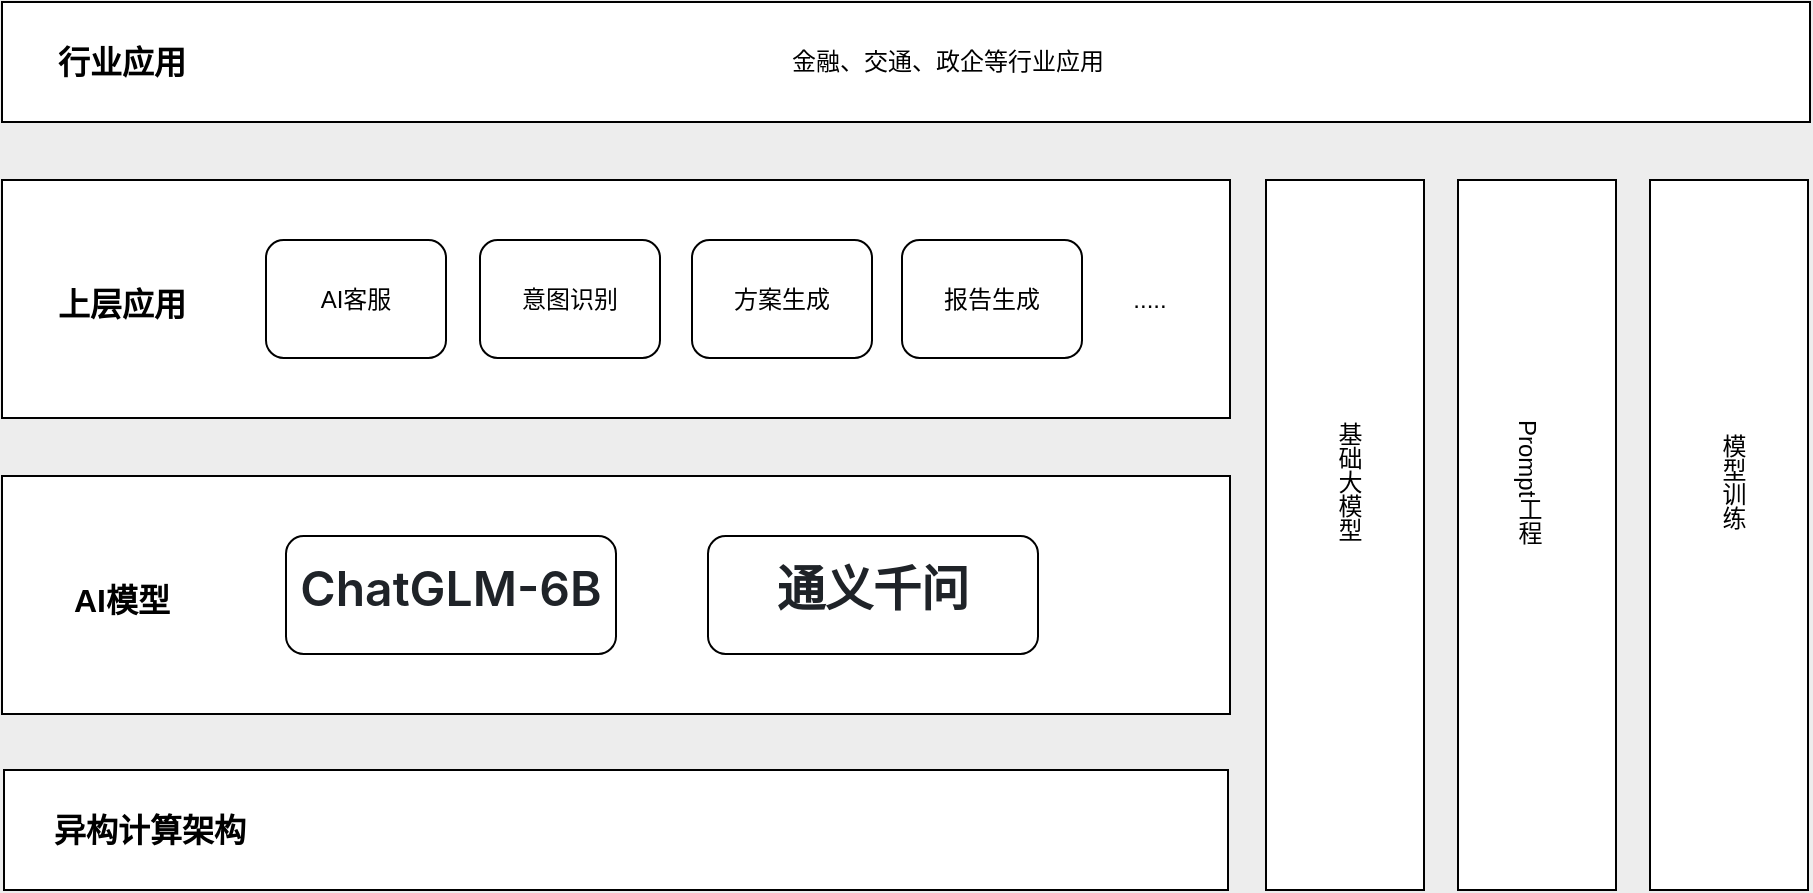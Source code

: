 <mxfile version="24.5.3" type="github">
  <diagram name="第 1 页" id="DM-KIrJjknosANJa-6J8">
    <mxGraphModel dx="1834" dy="746" grid="0" gridSize="10" guides="1" tooltips="1" connect="1" arrows="1" fold="1" page="0" pageScale="1" pageWidth="827" pageHeight="1169" background="#EDEDED" math="0" shadow="0">
      <root>
        <mxCell id="0" />
        <mxCell id="1" parent="0" />
        <mxCell id="yu92lfb1kVJGWA3T8rP4-6" value="" style="rounded=0;whiteSpace=wrap;html=1;" vertex="1" parent="1">
          <mxGeometry x="-82" y="176" width="904" height="60" as="geometry" />
        </mxCell>
        <mxCell id="yu92lfb1kVJGWA3T8rP4-7" value="行业应用" style="text;html=1;align=center;verticalAlign=middle;whiteSpace=wrap;rounded=0;fontStyle=1;fontSize=16;" vertex="1" parent="1">
          <mxGeometry x="-61" y="191" width="78" height="30" as="geometry" />
        </mxCell>
        <mxCell id="yu92lfb1kVJGWA3T8rP4-8" value="" style="rounded=0;whiteSpace=wrap;html=1;" vertex="1" parent="1">
          <mxGeometry x="-82" y="265" width="614" height="119" as="geometry" />
        </mxCell>
        <mxCell id="yu92lfb1kVJGWA3T8rP4-9" value="上层应用" style="text;html=1;align=center;verticalAlign=middle;whiteSpace=wrap;rounded=0;fontStyle=1;fontSize=16;" vertex="1" parent="1">
          <mxGeometry x="-61" y="312" width="78" height="30" as="geometry" />
        </mxCell>
        <mxCell id="yu92lfb1kVJGWA3T8rP4-10" value="" style="rounded=0;whiteSpace=wrap;html=1;" vertex="1" parent="1">
          <mxGeometry x="-82" y="413" width="614" height="119" as="geometry" />
        </mxCell>
        <mxCell id="yu92lfb1kVJGWA3T8rP4-11" value="AI模型" style="text;html=1;align=center;verticalAlign=middle;whiteSpace=wrap;rounded=0;fontStyle=1;fontSize=16;" vertex="1" parent="1">
          <mxGeometry x="-61" y="460" width="78" height="30" as="geometry" />
        </mxCell>
        <mxCell id="yu92lfb1kVJGWA3T8rP4-12" value="" style="rounded=0;whiteSpace=wrap;html=1;" vertex="1" parent="1">
          <mxGeometry x="-81" y="560" width="612" height="60" as="geometry" />
        </mxCell>
        <mxCell id="yu92lfb1kVJGWA3T8rP4-13" value="异构计算架构" style="text;html=1;align=center;verticalAlign=middle;whiteSpace=wrap;rounded=0;fontStyle=1;fontSize=16;" vertex="1" parent="1">
          <mxGeometry x="-60" y="575" width="104" height="30" as="geometry" />
        </mxCell>
        <mxCell id="yu92lfb1kVJGWA3T8rP4-14" value="金融、交通、政企等行业应用" style="text;html=1;align=center;verticalAlign=middle;whiteSpace=wrap;rounded=0;" vertex="1" parent="1">
          <mxGeometry x="120" y="191" width="542" height="30" as="geometry" />
        </mxCell>
        <mxCell id="yu92lfb1kVJGWA3T8rP4-15" value="" style="rounded=0;whiteSpace=wrap;html=1;" vertex="1" parent="1">
          <mxGeometry x="550" y="265" width="79" height="355" as="geometry" />
        </mxCell>
        <mxCell id="yu92lfb1kVJGWA3T8rP4-16" value="" style="rounded=0;whiteSpace=wrap;html=1;" vertex="1" parent="1">
          <mxGeometry x="646" y="265" width="79" height="355" as="geometry" />
        </mxCell>
        <mxCell id="yu92lfb1kVJGWA3T8rP4-17" value="" style="rounded=0;whiteSpace=wrap;html=1;" vertex="1" parent="1">
          <mxGeometry x="742" y="265" width="79" height="355" as="geometry" />
        </mxCell>
        <mxCell id="yu92lfb1kVJGWA3T8rP4-18" value="AI客服" style="rounded=1;whiteSpace=wrap;html=1;" vertex="1" parent="1">
          <mxGeometry x="50" y="295" width="90" height="59" as="geometry" />
        </mxCell>
        <mxCell id="yu92lfb1kVJGWA3T8rP4-19" value="意图识别" style="rounded=1;whiteSpace=wrap;html=1;" vertex="1" parent="1">
          <mxGeometry x="157" y="295" width="90" height="59" as="geometry" />
        </mxCell>
        <mxCell id="yu92lfb1kVJGWA3T8rP4-20" value="方案生成" style="rounded=1;whiteSpace=wrap;html=1;" vertex="1" parent="1">
          <mxGeometry x="263" y="295" width="90" height="59" as="geometry" />
        </mxCell>
        <mxCell id="yu92lfb1kVJGWA3T8rP4-21" value="报告生成" style="rounded=1;whiteSpace=wrap;html=1;" vertex="1" parent="1">
          <mxGeometry x="368" y="295" width="90" height="59" as="geometry" />
        </mxCell>
        <mxCell id="yu92lfb1kVJGWA3T8rP4-22" value="....." style="text;html=1;align=center;verticalAlign=middle;whiteSpace=wrap;rounded=0;" vertex="1" parent="1">
          <mxGeometry x="462" y="310" width="60" height="30" as="geometry" />
        </mxCell>
        <mxCell id="yu92lfb1kVJGWA3T8rP4-24" value="&lt;h1 style=&quot;box-sizing: border-box; margin-right: 0px; margin-bottom: var(--base-size-16); margin-left: 0px; font-weight: var(--base-text-weight-semibold, 600); line-height: 1.25; padding-bottom: 0.3em; border-bottom: 1px solid var(--borderColor-muted, var(--color-border-muted)); color: rgb(31, 35, 40); font-family: -apple-system, BlinkMacSystemFont, &amp;quot;Segoe UI&amp;quot;, &amp;quot;Noto Sans&amp;quot;, Helvetica, Arial, sans-serif, &amp;quot;Apple Color Emoji&amp;quot;, &amp;quot;Segoe UI Emoji&amp;quot;; text-align: start; margin-top: 0px !important;&quot; dir=&quot;auto&quot; class=&quot;heading-element&quot; tabindex=&quot;-1&quot;&gt;ChatGLM-6B&lt;/h1&gt;" style="rounded=1;whiteSpace=wrap;html=1;" vertex="1" parent="1">
          <mxGeometry x="60" y="443" width="165" height="59" as="geometry" />
        </mxCell>
        <mxCell id="yu92lfb1kVJGWA3T8rP4-26" value="&lt;h1 style=&quot;box-sizing: border-box; margin-right: 0px; margin-bottom: var(--base-size-16); margin-left: 0px; font-weight: var(--base-text-weight-semibold, 600); line-height: 1.25; padding-bottom: 0.3em; border-bottom: 1px solid var(--borderColor-muted, var(--color-border-muted)); color: rgb(31, 35, 40); font-family: -apple-system, BlinkMacSystemFont, &amp;quot;Segoe UI&amp;quot;, &amp;quot;Noto Sans&amp;quot;, Helvetica, Arial, sans-serif, &amp;quot;Apple Color Emoji&amp;quot;, &amp;quot;Segoe UI Emoji&amp;quot;; text-align: start; margin-top: 0px !important;&quot; dir=&quot;auto&quot; class=&quot;heading-element&quot; tabindex=&quot;-1&quot;&gt;通义千问&lt;/h1&gt;" style="rounded=1;whiteSpace=wrap;html=1;" vertex="1" parent="1">
          <mxGeometry x="271" y="443" width="165" height="59" as="geometry" />
        </mxCell>
        <mxCell id="yu92lfb1kVJGWA3T8rP4-27" value="基础大模型" style="text;html=1;align=center;verticalAlign=middle;whiteSpace=wrap;rounded=0;textDirection=vertical-rl;" vertex="1" parent="1">
          <mxGeometry x="561.5" y="307" width="56" height="218" as="geometry" />
        </mxCell>
        <mxCell id="yu92lfb1kVJGWA3T8rP4-29" value="Prompt工程" style="text;html=1;align=center;verticalAlign=middle;whiteSpace=wrap;rounded=0;textDirection=vertical-rl;" vertex="1" parent="1">
          <mxGeometry x="652" y="307" width="56" height="218" as="geometry" />
        </mxCell>
        <mxCell id="yu92lfb1kVJGWA3T8rP4-30" value="模型训练" style="text;html=1;align=center;verticalAlign=middle;whiteSpace=wrap;rounded=0;textDirection=vertical-rl;" vertex="1" parent="1">
          <mxGeometry x="753.5" y="307" width="56" height="218" as="geometry" />
        </mxCell>
      </root>
    </mxGraphModel>
  </diagram>
</mxfile>
